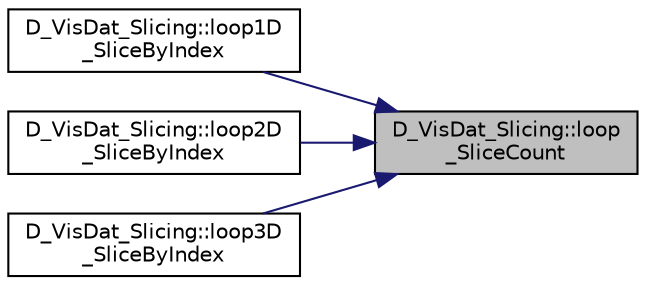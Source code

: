 digraph "D_VisDat_Slicing::loop_SliceCount"
{
 // LATEX_PDF_SIZE
  edge [fontname="Helvetica",fontsize="10",labelfontname="Helvetica",labelfontsize="10"];
  node [fontname="Helvetica",fontsize="10",shape=record];
  rankdir="RL";
  Node1 [label="D_VisDat_Slicing::loop\l_SliceCount",height=0.2,width=0.4,color="black", fillcolor="grey75", style="filled", fontcolor="black",tooltip=" "];
  Node1 -> Node2 [dir="back",color="midnightblue",fontsize="10",style="solid",fontname="Helvetica"];
  Node2 [label="D_VisDat_Slicing::loop1D\l_SliceByIndex",height=0.2,width=0.4,color="black", fillcolor="white", style="filled",URL="$class_d___vis_dat___slicing.html#a2a3328ffd0456dea9c466fb64fa1a061",tooltip=" "];
  Node1 -> Node3 [dir="back",color="midnightblue",fontsize="10",style="solid",fontname="Helvetica"];
  Node3 [label="D_VisDat_Slicing::loop2D\l_SliceByIndex",height=0.2,width=0.4,color="black", fillcolor="white", style="filled",URL="$class_d___vis_dat___slicing.html#acb8661157d604e16b264423981a197c5",tooltip=" "];
  Node1 -> Node4 [dir="back",color="midnightblue",fontsize="10",style="solid",fontname="Helvetica"];
  Node4 [label="D_VisDat_Slicing::loop3D\l_SliceByIndex",height=0.2,width=0.4,color="black", fillcolor="white", style="filled",URL="$class_d___vis_dat___slicing.html#ac3f72395684729c52d8021a7056eb4ad",tooltip=" "];
}
